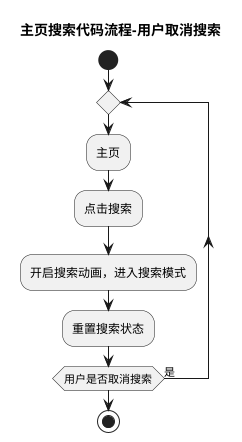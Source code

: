 @startuml
title 主页搜索代码流程-用户取消搜索
start
repeat
:主页;
:点击搜索;
:开启搜索动画，进入搜索模式;
:重置搜索状态;
repeat while (用户是否取消搜索) is (是)
stop
@enduml


